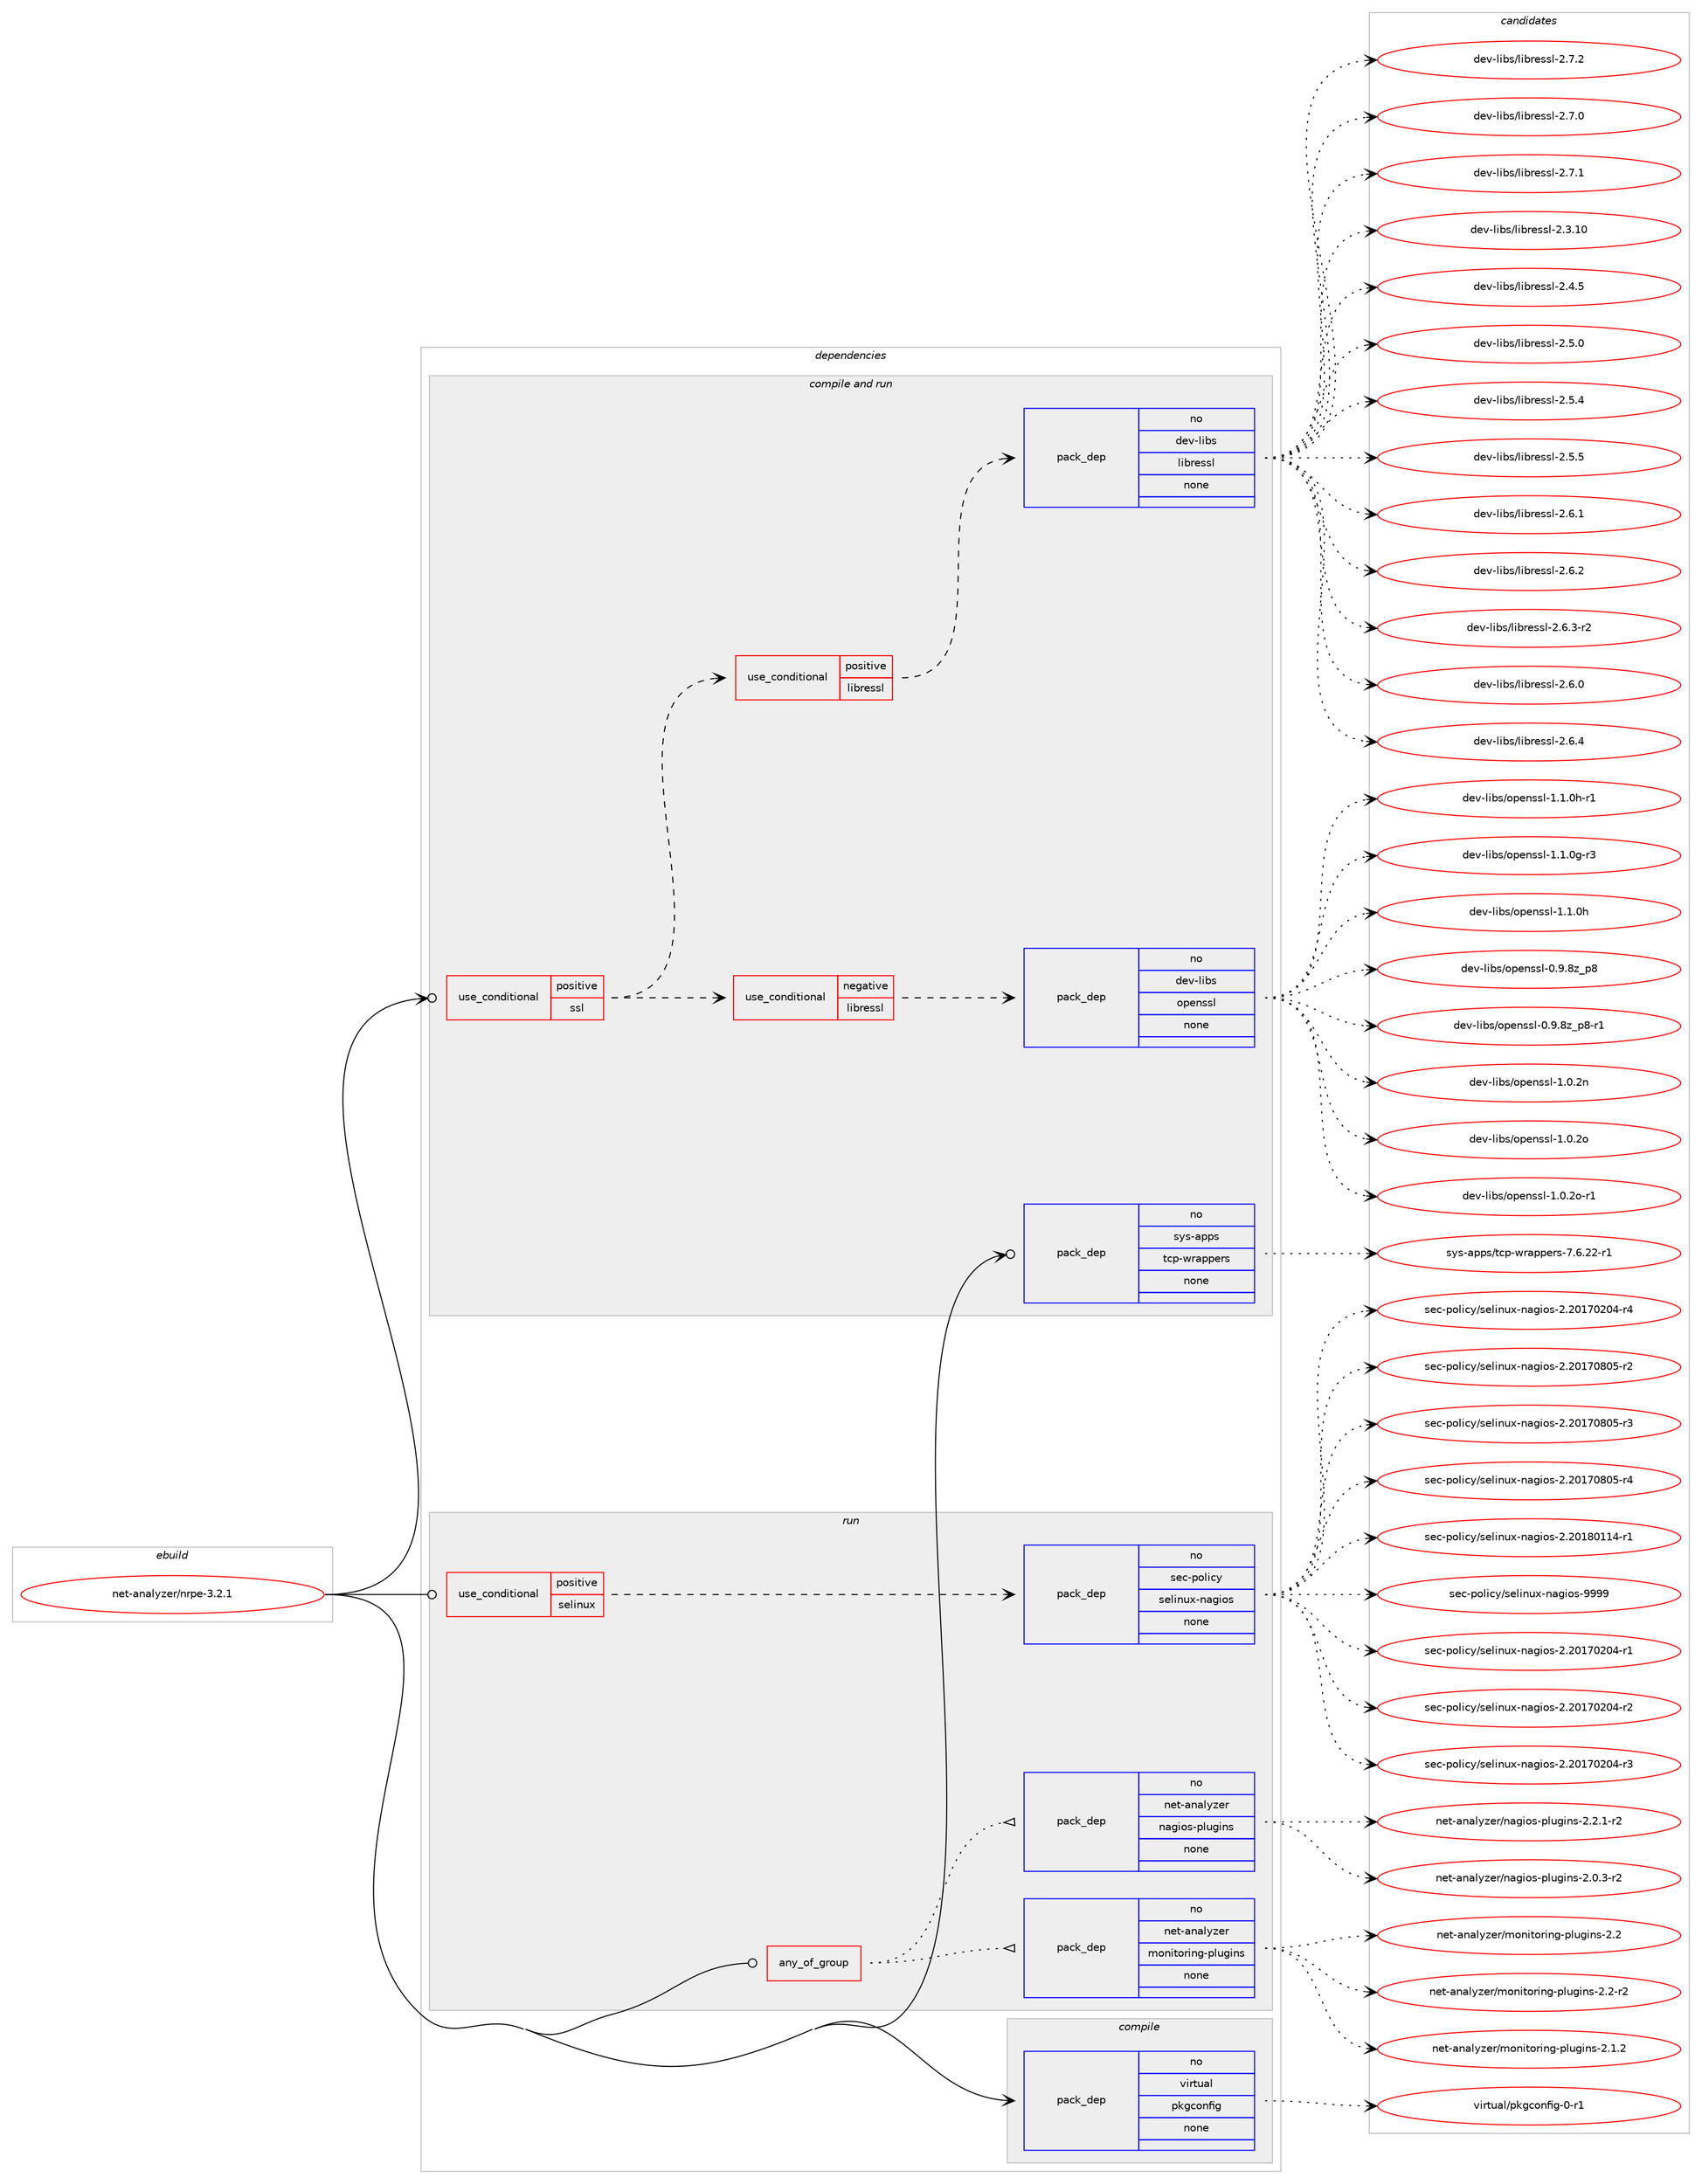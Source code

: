 digraph prolog {

# *************
# Graph options
# *************

newrank=true;
concentrate=true;
compound=true;
graph [rankdir=LR,fontname=Helvetica,fontsize=10,ranksep=1.5];#, ranksep=2.5, nodesep=0.2];
edge  [arrowhead=vee];
node  [fontname=Helvetica,fontsize=10];

# **********
# The ebuild
# **********

subgraph cluster_leftcol {
color=gray;
rank=same;
label=<<i>ebuild</i>>;
id [label="net-analyzer/nrpe-3.2.1", color=red, width=4, href="../net-analyzer/nrpe-3.2.1.svg"];
}

# ****************
# The dependencies
# ****************

subgraph cluster_midcol {
color=gray;
label=<<i>dependencies</i>>;
subgraph cluster_compile {
fillcolor="#eeeeee";
style=filled;
label=<<i>compile</i>>;
subgraph pack25 {
dependency45 [label=<<TABLE BORDER="0" CELLBORDER="1" CELLSPACING="0" CELLPADDING="4" WIDTH="220"><TR><TD ROWSPAN="6" CELLPADDING="30">pack_dep</TD></TR><TR><TD WIDTH="110">no</TD></TR><TR><TD>virtual</TD></TR><TR><TD>pkgconfig</TD></TR><TR><TD>none</TD></TR><TR><TD></TD></TR></TABLE>>, shape=none, color=blue];
}
id:e -> dependency45:w [weight=20,style="solid",arrowhead="vee"];
}
subgraph cluster_compileandrun {
fillcolor="#eeeeee";
style=filled;
label=<<i>compile and run</i>>;
subgraph cond19 {
dependency46 [label=<<TABLE BORDER="0" CELLBORDER="1" CELLSPACING="0" CELLPADDING="4"><TR><TD ROWSPAN="3" CELLPADDING="10">use_conditional</TD></TR><TR><TD>positive</TD></TR><TR><TD>ssl</TD></TR></TABLE>>, shape=none, color=red];
subgraph cond20 {
dependency47 [label=<<TABLE BORDER="0" CELLBORDER="1" CELLSPACING="0" CELLPADDING="4"><TR><TD ROWSPAN="3" CELLPADDING="10">use_conditional</TD></TR><TR><TD>negative</TD></TR><TR><TD>libressl</TD></TR></TABLE>>, shape=none, color=red];
subgraph pack26 {
dependency48 [label=<<TABLE BORDER="0" CELLBORDER="1" CELLSPACING="0" CELLPADDING="4" WIDTH="220"><TR><TD ROWSPAN="6" CELLPADDING="30">pack_dep</TD></TR><TR><TD WIDTH="110">no</TD></TR><TR><TD>dev-libs</TD></TR><TR><TD>openssl</TD></TR><TR><TD>none</TD></TR><TR><TD></TD></TR></TABLE>>, shape=none, color=blue];
}
dependency47:e -> dependency48:w [weight=20,style="dashed",arrowhead="vee"];
}
dependency46:e -> dependency47:w [weight=20,style="dashed",arrowhead="vee"];
subgraph cond21 {
dependency49 [label=<<TABLE BORDER="0" CELLBORDER="1" CELLSPACING="0" CELLPADDING="4"><TR><TD ROWSPAN="3" CELLPADDING="10">use_conditional</TD></TR><TR><TD>positive</TD></TR><TR><TD>libressl</TD></TR></TABLE>>, shape=none, color=red];
subgraph pack27 {
dependency50 [label=<<TABLE BORDER="0" CELLBORDER="1" CELLSPACING="0" CELLPADDING="4" WIDTH="220"><TR><TD ROWSPAN="6" CELLPADDING="30">pack_dep</TD></TR><TR><TD WIDTH="110">no</TD></TR><TR><TD>dev-libs</TD></TR><TR><TD>libressl</TD></TR><TR><TD>none</TD></TR><TR><TD></TD></TR></TABLE>>, shape=none, color=blue];
}
dependency49:e -> dependency50:w [weight=20,style="dashed",arrowhead="vee"];
}
dependency46:e -> dependency49:w [weight=20,style="dashed",arrowhead="vee"];
}
id:e -> dependency46:w [weight=20,style="solid",arrowhead="odotvee"];
subgraph pack28 {
dependency51 [label=<<TABLE BORDER="0" CELLBORDER="1" CELLSPACING="0" CELLPADDING="4" WIDTH="220"><TR><TD ROWSPAN="6" CELLPADDING="30">pack_dep</TD></TR><TR><TD WIDTH="110">no</TD></TR><TR><TD>sys-apps</TD></TR><TR><TD>tcp-wrappers</TD></TR><TR><TD>none</TD></TR><TR><TD></TD></TR></TABLE>>, shape=none, color=blue];
}
id:e -> dependency51:w [weight=20,style="solid",arrowhead="odotvee"];
}
subgraph cluster_run {
fillcolor="#eeeeee";
style=filled;
label=<<i>run</i>>;
subgraph any3 {
dependency52 [label=<<TABLE BORDER="0" CELLBORDER="1" CELLSPACING="0" CELLPADDING="4"><TR><TD CELLPADDING="10">any_of_group</TD></TR></TABLE>>, shape=none, color=red];subgraph pack29 {
dependency53 [label=<<TABLE BORDER="0" CELLBORDER="1" CELLSPACING="0" CELLPADDING="4" WIDTH="220"><TR><TD ROWSPAN="6" CELLPADDING="30">pack_dep</TD></TR><TR><TD WIDTH="110">no</TD></TR><TR><TD>net-analyzer</TD></TR><TR><TD>nagios-plugins</TD></TR><TR><TD>none</TD></TR><TR><TD></TD></TR></TABLE>>, shape=none, color=blue];
}
dependency52:e -> dependency53:w [weight=20,style="dotted",arrowhead="oinv"];
subgraph pack30 {
dependency54 [label=<<TABLE BORDER="0" CELLBORDER="1" CELLSPACING="0" CELLPADDING="4" WIDTH="220"><TR><TD ROWSPAN="6" CELLPADDING="30">pack_dep</TD></TR><TR><TD WIDTH="110">no</TD></TR><TR><TD>net-analyzer</TD></TR><TR><TD>monitoring-plugins</TD></TR><TR><TD>none</TD></TR><TR><TD></TD></TR></TABLE>>, shape=none, color=blue];
}
dependency52:e -> dependency54:w [weight=20,style="dotted",arrowhead="oinv"];
}
id:e -> dependency52:w [weight=20,style="solid",arrowhead="odot"];
subgraph cond22 {
dependency55 [label=<<TABLE BORDER="0" CELLBORDER="1" CELLSPACING="0" CELLPADDING="4"><TR><TD ROWSPAN="3" CELLPADDING="10">use_conditional</TD></TR><TR><TD>positive</TD></TR><TR><TD>selinux</TD></TR></TABLE>>, shape=none, color=red];
subgraph pack31 {
dependency56 [label=<<TABLE BORDER="0" CELLBORDER="1" CELLSPACING="0" CELLPADDING="4" WIDTH="220"><TR><TD ROWSPAN="6" CELLPADDING="30">pack_dep</TD></TR><TR><TD WIDTH="110">no</TD></TR><TR><TD>sec-policy</TD></TR><TR><TD>selinux-nagios</TD></TR><TR><TD>none</TD></TR><TR><TD></TD></TR></TABLE>>, shape=none, color=blue];
}
dependency55:e -> dependency56:w [weight=20,style="dashed",arrowhead="vee"];
}
id:e -> dependency55:w [weight=20,style="solid",arrowhead="odot"];
}
}

# **************
# The candidates
# **************

subgraph cluster_choices {
rank=same;
color=gray;
label=<<i>candidates</i>>;

subgraph choice25 {
color=black;
nodesep=1;
choice11810511411611797108471121071039911111010210510345484511449 [label="virtual/pkgconfig-0-r1", color=red, width=4,href="../virtual/pkgconfig-0-r1.svg"];
dependency45:e -> choice11810511411611797108471121071039911111010210510345484511449:w [style=dotted,weight="100"];
}
subgraph choice26 {
color=black;
nodesep=1;
choice1001011184510810598115471111121011101151151084549464946481034511451 [label="dev-libs/openssl-1.1.0g-r3", color=red, width=4,href="../dev-libs/openssl-1.1.0g-r3.svg"];
choice100101118451081059811547111112101110115115108454946494648104 [label="dev-libs/openssl-1.1.0h", color=red, width=4,href="../dev-libs/openssl-1.1.0h.svg"];
choice1001011184510810598115471111121011101151151084548465746561229511256 [label="dev-libs/openssl-0.9.8z_p8", color=red, width=4,href="../dev-libs/openssl-0.9.8z_p8.svg"];
choice10010111845108105981154711111210111011511510845484657465612295112564511449 [label="dev-libs/openssl-0.9.8z_p8-r1", color=red, width=4,href="../dev-libs/openssl-0.9.8z_p8-r1.svg"];
choice100101118451081059811547111112101110115115108454946484650110 [label="dev-libs/openssl-1.0.2n", color=red, width=4,href="../dev-libs/openssl-1.0.2n.svg"];
choice100101118451081059811547111112101110115115108454946484650111 [label="dev-libs/openssl-1.0.2o", color=red, width=4,href="../dev-libs/openssl-1.0.2o.svg"];
choice1001011184510810598115471111121011101151151084549464846501114511449 [label="dev-libs/openssl-1.0.2o-r1", color=red, width=4,href="../dev-libs/openssl-1.0.2o-r1.svg"];
choice1001011184510810598115471111121011101151151084549464946481044511449 [label="dev-libs/openssl-1.1.0h-r1", color=red, width=4,href="../dev-libs/openssl-1.1.0h-r1.svg"];
dependency48:e -> choice1001011184510810598115471111121011101151151084549464946481034511451:w [style=dotted,weight="100"];
dependency48:e -> choice100101118451081059811547111112101110115115108454946494648104:w [style=dotted,weight="100"];
dependency48:e -> choice1001011184510810598115471111121011101151151084548465746561229511256:w [style=dotted,weight="100"];
dependency48:e -> choice10010111845108105981154711111210111011511510845484657465612295112564511449:w [style=dotted,weight="100"];
dependency48:e -> choice100101118451081059811547111112101110115115108454946484650110:w [style=dotted,weight="100"];
dependency48:e -> choice100101118451081059811547111112101110115115108454946484650111:w [style=dotted,weight="100"];
dependency48:e -> choice1001011184510810598115471111121011101151151084549464846501114511449:w [style=dotted,weight="100"];
dependency48:e -> choice1001011184510810598115471111121011101151151084549464946481044511449:w [style=dotted,weight="100"];
}
subgraph choice27 {
color=black;
nodesep=1;
choice10010111845108105981154710810598114101115115108455046554648 [label="dev-libs/libressl-2.7.0", color=red, width=4,href="../dev-libs/libressl-2.7.0.svg"];
choice10010111845108105981154710810598114101115115108455046554649 [label="dev-libs/libressl-2.7.1", color=red, width=4,href="../dev-libs/libressl-2.7.1.svg"];
choice1001011184510810598115471081059811410111511510845504651464948 [label="dev-libs/libressl-2.3.10", color=red, width=4,href="../dev-libs/libressl-2.3.10.svg"];
choice10010111845108105981154710810598114101115115108455046524653 [label="dev-libs/libressl-2.4.5", color=red, width=4,href="../dev-libs/libressl-2.4.5.svg"];
choice10010111845108105981154710810598114101115115108455046534648 [label="dev-libs/libressl-2.5.0", color=red, width=4,href="../dev-libs/libressl-2.5.0.svg"];
choice10010111845108105981154710810598114101115115108455046534652 [label="dev-libs/libressl-2.5.4", color=red, width=4,href="../dev-libs/libressl-2.5.4.svg"];
choice10010111845108105981154710810598114101115115108455046534653 [label="dev-libs/libressl-2.5.5", color=red, width=4,href="../dev-libs/libressl-2.5.5.svg"];
choice10010111845108105981154710810598114101115115108455046544649 [label="dev-libs/libressl-2.6.1", color=red, width=4,href="../dev-libs/libressl-2.6.1.svg"];
choice10010111845108105981154710810598114101115115108455046544650 [label="dev-libs/libressl-2.6.2", color=red, width=4,href="../dev-libs/libressl-2.6.2.svg"];
choice100101118451081059811547108105981141011151151084550465446514511450 [label="dev-libs/libressl-2.6.3-r2", color=red, width=4,href="../dev-libs/libressl-2.6.3-r2.svg"];
choice10010111845108105981154710810598114101115115108455046544648 [label="dev-libs/libressl-2.6.0", color=red, width=4,href="../dev-libs/libressl-2.6.0.svg"];
choice10010111845108105981154710810598114101115115108455046544652 [label="dev-libs/libressl-2.6.4", color=red, width=4,href="../dev-libs/libressl-2.6.4.svg"];
choice10010111845108105981154710810598114101115115108455046554650 [label="dev-libs/libressl-2.7.2", color=red, width=4,href="../dev-libs/libressl-2.7.2.svg"];
dependency50:e -> choice10010111845108105981154710810598114101115115108455046554648:w [style=dotted,weight="100"];
dependency50:e -> choice10010111845108105981154710810598114101115115108455046554649:w [style=dotted,weight="100"];
dependency50:e -> choice1001011184510810598115471081059811410111511510845504651464948:w [style=dotted,weight="100"];
dependency50:e -> choice10010111845108105981154710810598114101115115108455046524653:w [style=dotted,weight="100"];
dependency50:e -> choice10010111845108105981154710810598114101115115108455046534648:w [style=dotted,weight="100"];
dependency50:e -> choice10010111845108105981154710810598114101115115108455046534652:w [style=dotted,weight="100"];
dependency50:e -> choice10010111845108105981154710810598114101115115108455046534653:w [style=dotted,weight="100"];
dependency50:e -> choice10010111845108105981154710810598114101115115108455046544649:w [style=dotted,weight="100"];
dependency50:e -> choice10010111845108105981154710810598114101115115108455046544650:w [style=dotted,weight="100"];
dependency50:e -> choice100101118451081059811547108105981141011151151084550465446514511450:w [style=dotted,weight="100"];
dependency50:e -> choice10010111845108105981154710810598114101115115108455046544648:w [style=dotted,weight="100"];
dependency50:e -> choice10010111845108105981154710810598114101115115108455046544652:w [style=dotted,weight="100"];
dependency50:e -> choice10010111845108105981154710810598114101115115108455046554650:w [style=dotted,weight="100"];
}
subgraph choice28 {
color=black;
nodesep=1;
choice115121115459711211211547116991124511911497112112101114115455546544650504511449 [label="sys-apps/tcp-wrappers-7.6.22-r1", color=red, width=4,href="../sys-apps/tcp-wrappers-7.6.22-r1.svg"];
dependency51:e -> choice115121115459711211211547116991124511911497112112101114115455546544650504511449:w [style=dotted,weight="100"];
}
subgraph choice29 {
color=black;
nodesep=1;
choice1101011164597110971081211221011144711097103105111115451121081171031051101154550464846514511450 [label="net-analyzer/nagios-plugins-2.0.3-r2", color=red, width=4,href="../net-analyzer/nagios-plugins-2.0.3-r2.svg"];
choice1101011164597110971081211221011144711097103105111115451121081171031051101154550465046494511450 [label="net-analyzer/nagios-plugins-2.2.1-r2", color=red, width=4,href="../net-analyzer/nagios-plugins-2.2.1-r2.svg"];
dependency53:e -> choice1101011164597110971081211221011144711097103105111115451121081171031051101154550464846514511450:w [style=dotted,weight="100"];
dependency53:e -> choice1101011164597110971081211221011144711097103105111115451121081171031051101154550465046494511450:w [style=dotted,weight="100"];
}
subgraph choice30 {
color=black;
nodesep=1;
choice1101011164597110971081211221011144710911111010511611111410511010345112108117103105110115455046494650 [label="net-analyzer/monitoring-plugins-2.1.2", color=red, width=4,href="../net-analyzer/monitoring-plugins-2.1.2.svg"];
choice110101116459711097108121122101114471091111101051161111141051101034511210811710310511011545504650 [label="net-analyzer/monitoring-plugins-2.2", color=red, width=4,href="../net-analyzer/monitoring-plugins-2.2.svg"];
choice1101011164597110971081211221011144710911111010511611111410511010345112108117103105110115455046504511450 [label="net-analyzer/monitoring-plugins-2.2-r2", color=red, width=4,href="../net-analyzer/monitoring-plugins-2.2-r2.svg"];
dependency54:e -> choice1101011164597110971081211221011144710911111010511611111410511010345112108117103105110115455046494650:w [style=dotted,weight="100"];
dependency54:e -> choice110101116459711097108121122101114471091111101051161111141051101034511210811710310511011545504650:w [style=dotted,weight="100"];
dependency54:e -> choice1101011164597110971081211221011144710911111010511611111410511010345112108117103105110115455046504511450:w [style=dotted,weight="100"];
}
subgraph choice31 {
color=black;
nodesep=1;
choice11510199451121111081059912147115101108105110117120451109710310511111545504650484955485048524511449 [label="sec-policy/selinux-nagios-2.20170204-r1", color=red, width=4,href="../sec-policy/selinux-nagios-2.20170204-r1.svg"];
choice11510199451121111081059912147115101108105110117120451109710310511111545504650484955485048524511450 [label="sec-policy/selinux-nagios-2.20170204-r2", color=red, width=4,href="../sec-policy/selinux-nagios-2.20170204-r2.svg"];
choice11510199451121111081059912147115101108105110117120451109710310511111545504650484955485048524511451 [label="sec-policy/selinux-nagios-2.20170204-r3", color=red, width=4,href="../sec-policy/selinux-nagios-2.20170204-r3.svg"];
choice11510199451121111081059912147115101108105110117120451109710310511111545504650484955485048524511452 [label="sec-policy/selinux-nagios-2.20170204-r4", color=red, width=4,href="../sec-policy/selinux-nagios-2.20170204-r4.svg"];
choice11510199451121111081059912147115101108105110117120451109710310511111545504650484955485648534511450 [label="sec-policy/selinux-nagios-2.20170805-r2", color=red, width=4,href="../sec-policy/selinux-nagios-2.20170805-r2.svg"];
choice11510199451121111081059912147115101108105110117120451109710310511111545504650484955485648534511451 [label="sec-policy/selinux-nagios-2.20170805-r3", color=red, width=4,href="../sec-policy/selinux-nagios-2.20170805-r3.svg"];
choice11510199451121111081059912147115101108105110117120451109710310511111545504650484955485648534511452 [label="sec-policy/selinux-nagios-2.20170805-r4", color=red, width=4,href="../sec-policy/selinux-nagios-2.20170805-r4.svg"];
choice11510199451121111081059912147115101108105110117120451109710310511111545504650484956484949524511449 [label="sec-policy/selinux-nagios-2.20180114-r1", color=red, width=4,href="../sec-policy/selinux-nagios-2.20180114-r1.svg"];
choice1151019945112111108105991214711510110810511011712045110971031051111154557575757 [label="sec-policy/selinux-nagios-9999", color=red, width=4,href="../sec-policy/selinux-nagios-9999.svg"];
dependency56:e -> choice11510199451121111081059912147115101108105110117120451109710310511111545504650484955485048524511449:w [style=dotted,weight="100"];
dependency56:e -> choice11510199451121111081059912147115101108105110117120451109710310511111545504650484955485048524511450:w [style=dotted,weight="100"];
dependency56:e -> choice11510199451121111081059912147115101108105110117120451109710310511111545504650484955485048524511451:w [style=dotted,weight="100"];
dependency56:e -> choice11510199451121111081059912147115101108105110117120451109710310511111545504650484955485048524511452:w [style=dotted,weight="100"];
dependency56:e -> choice11510199451121111081059912147115101108105110117120451109710310511111545504650484955485648534511450:w [style=dotted,weight="100"];
dependency56:e -> choice11510199451121111081059912147115101108105110117120451109710310511111545504650484955485648534511451:w [style=dotted,weight="100"];
dependency56:e -> choice11510199451121111081059912147115101108105110117120451109710310511111545504650484955485648534511452:w [style=dotted,weight="100"];
dependency56:e -> choice11510199451121111081059912147115101108105110117120451109710310511111545504650484956484949524511449:w [style=dotted,weight="100"];
dependency56:e -> choice1151019945112111108105991214711510110810511011712045110971031051111154557575757:w [style=dotted,weight="100"];
}
}

}
